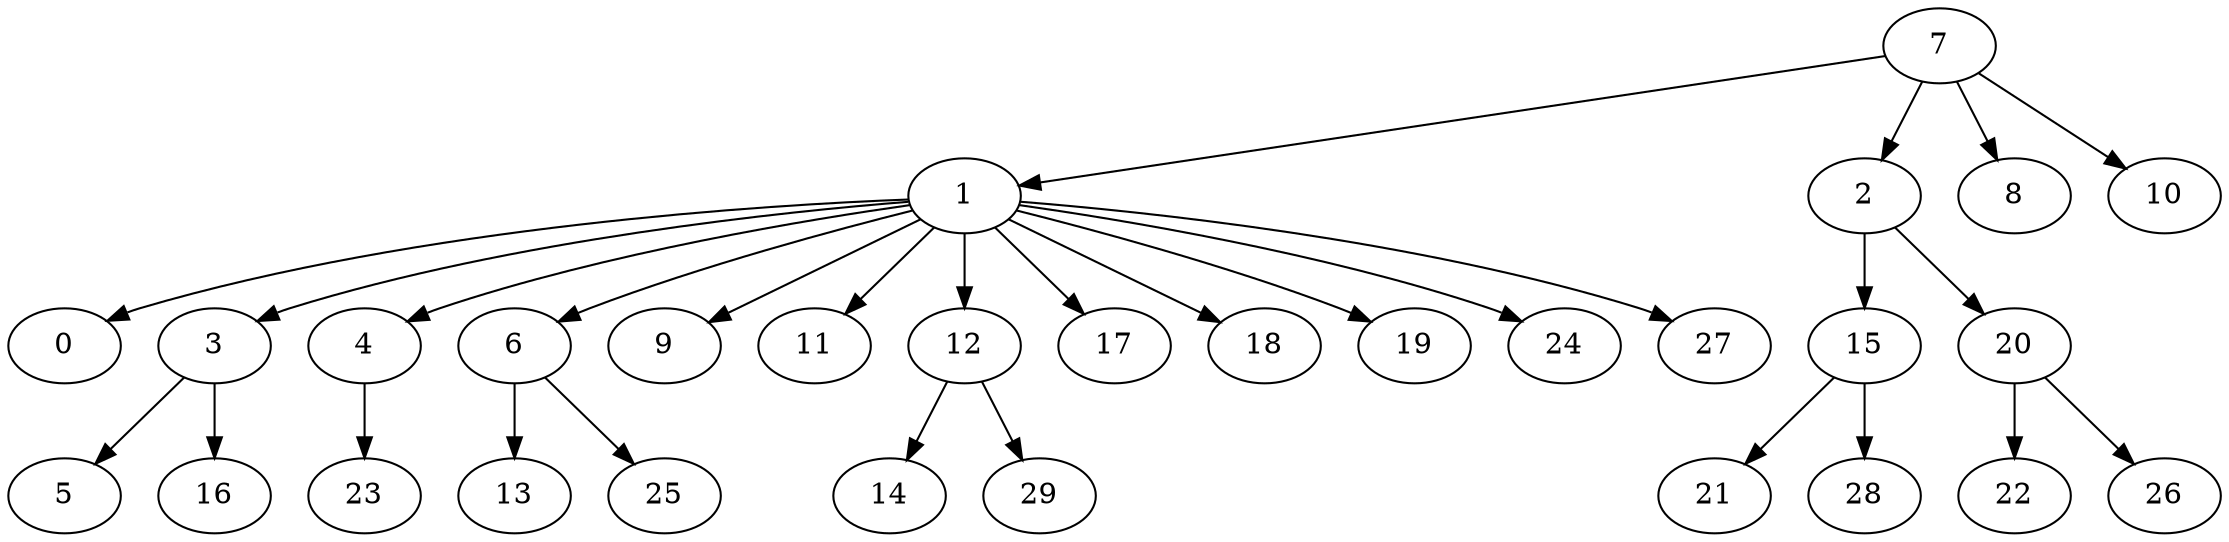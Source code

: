 digraph my_graph {
7 [label=7]
1 [label=1]
2 [label=2]
8 [label=8]
10 [label=10]
0 [label=0]
3 [label=3]
4 [label=4]
6 [label=6]
9 [label=9]
11 [label=11]
12 [label=12]
17 [label=17]
18 [label=18]
19 [label=19]
24 [label=24]
27 [label=27]
15 [label=15]
20 [label=20]
5 [label=5]
16 [label=16]
23 [label=23]
13 [label=13]
25 [label=25]
14 [label=14]
29 [label=29]
21 [label=21]
28 [label=28]
22 [label=22]
26 [label=26]
7->1
7->2
7->8
7->10
1->0
1->3
1->4
1->6
1->9
1->11
1->12
1->17
1->18
1->19
1->24
1->27
2->15
2->20
3->5
3->16
4->23
6->13
6->25
12->14
12->29
15->21
15->28
20->22
20->26
}
